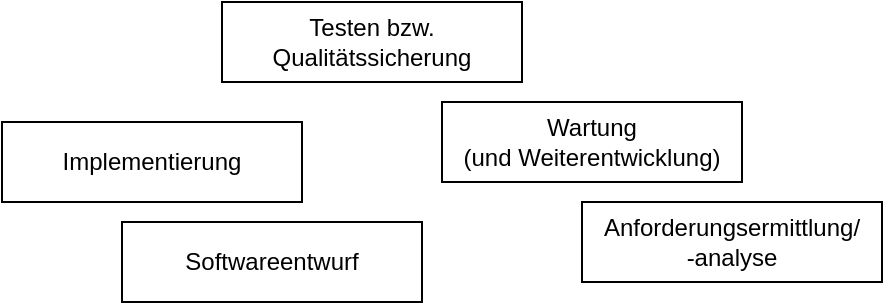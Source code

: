 <mxfile version="21.2.2" type="device">
  <diagram id="VGwhQFfBLTqXxNqVGkz7" name="Seite-1">
    <mxGraphModel dx="1039" dy="561" grid="1" gridSize="10" guides="1" tooltips="1" connect="1" arrows="1" fold="1" page="1" pageScale="1" pageWidth="827" pageHeight="1169" math="0" shadow="0">
      <root>
        <mxCell id="0" />
        <mxCell id="1" parent="0" />
        <mxCell id="gqjyV0LBtKqVMQzDU1m6-1" value="Testen bzw. Qualitätssicherung" style="rounded=0;whiteSpace=wrap;html=1;fontSize=12;" parent="1" vertex="1">
          <mxGeometry x="150" y="40" width="150" height="40" as="geometry" />
        </mxCell>
        <mxCell id="lZQnHMC6uHZByozSLNlq-1" value="Implementierung" style="rounded=0;whiteSpace=wrap;html=1;fontSize=12;" parent="1" vertex="1">
          <mxGeometry x="40" y="100" width="150" height="40" as="geometry" />
        </mxCell>
        <mxCell id="lZQnHMC6uHZByozSLNlq-2" value="Softwareentwurf" style="rounded=0;whiteSpace=wrap;html=1;fontSize=12;" parent="1" vertex="1">
          <mxGeometry x="100" y="150" width="150" height="40" as="geometry" />
        </mxCell>
        <mxCell id="lZQnHMC6uHZByozSLNlq-3" value="Wartung&lt;br style=&quot;font-size: 12px;&quot;&gt;(und Weiterentwicklung)" style="rounded=0;whiteSpace=wrap;html=1;fontSize=12;" parent="1" vertex="1">
          <mxGeometry x="260" y="90" width="150" height="40" as="geometry" />
        </mxCell>
        <mxCell id="lZQnHMC6uHZByozSLNlq-4" value="Anforderungsermittlung/&lt;br style=&quot;font-size: 12px;&quot;&gt;-analyse" style="rounded=0;whiteSpace=wrap;html=1;fontSize=12;" parent="1" vertex="1">
          <mxGeometry x="330" y="140" width="150" height="40" as="geometry" />
        </mxCell>
      </root>
    </mxGraphModel>
  </diagram>
</mxfile>

